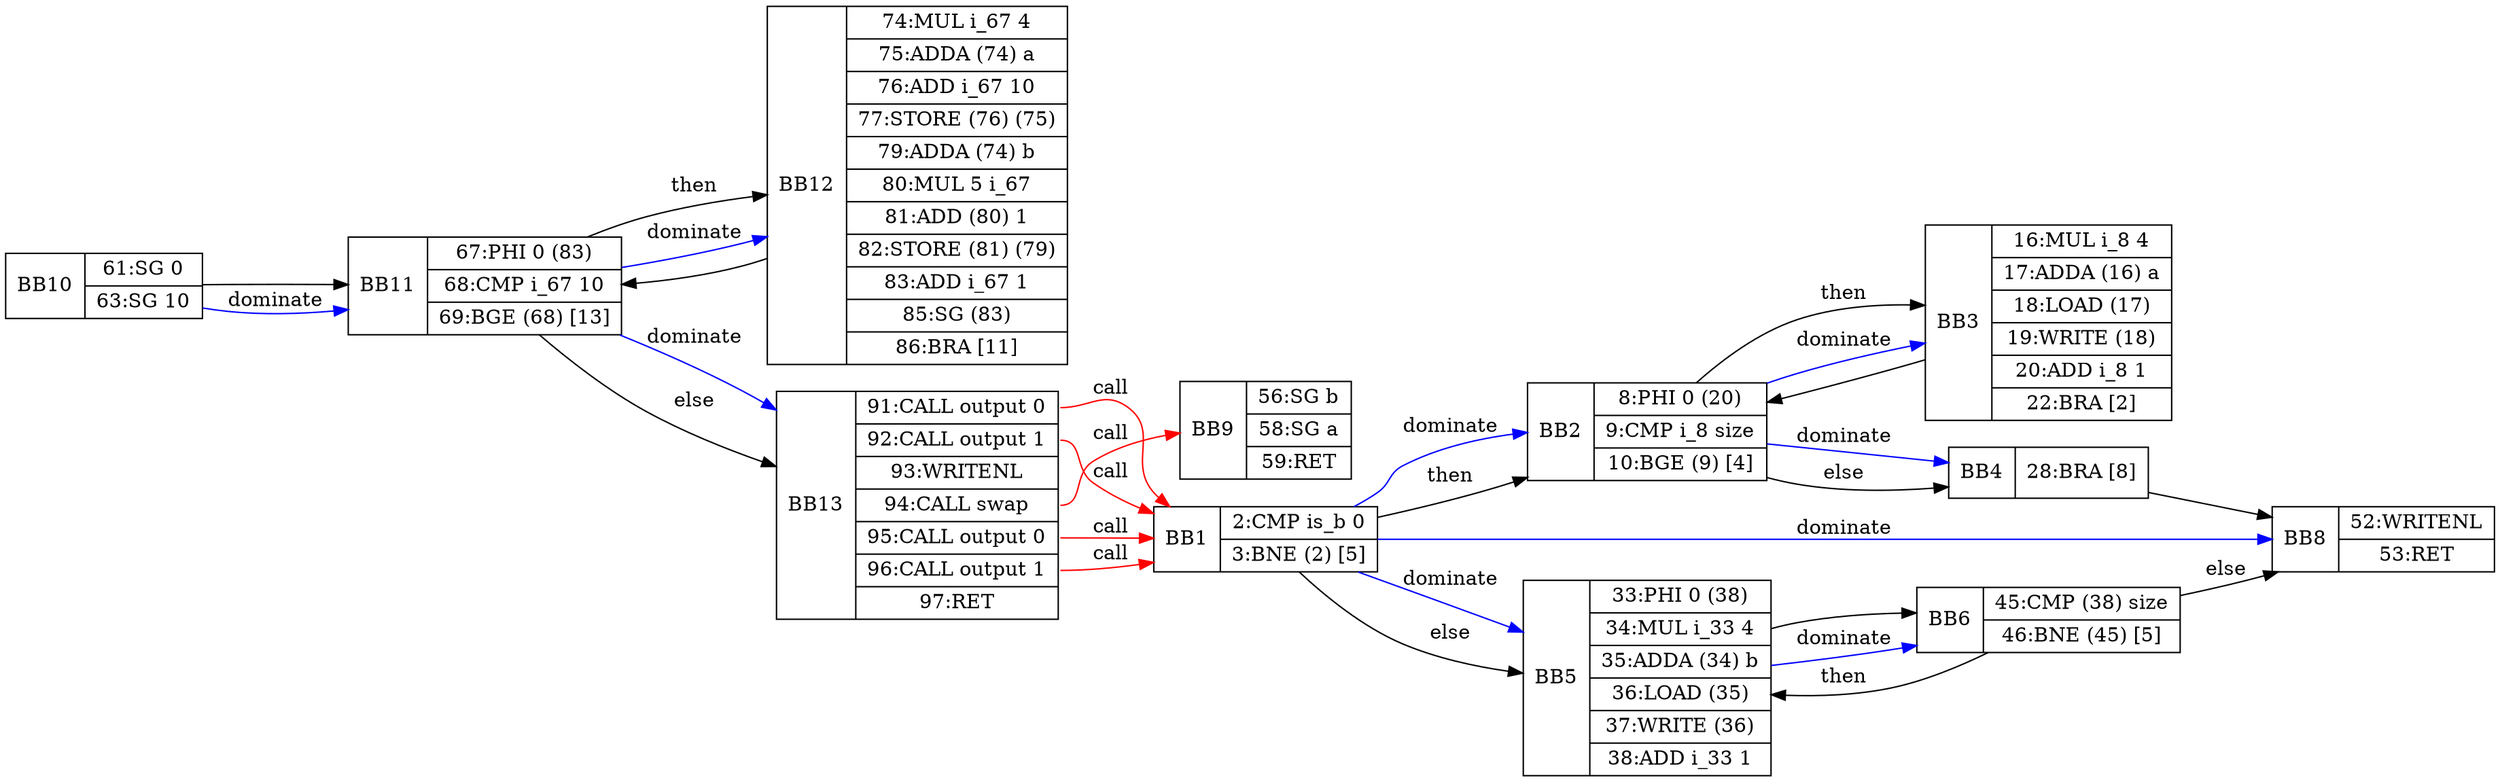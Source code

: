 digraph G {
graph [rankdir = LR];
node[shape=record];
BB10[label="{ BB10|{<61>61:SG 0 |<63>63:SG 10 }}"]

BB10-> BB11[label=""];
BB10-> BB11[label="dominate",color="blue"];

BB11[label="{ BB11|{<67>67:PHI  0 (83)|<68>68:CMP i_67 10|<69>69:BGE (68) [13]}}"]

BB11-> BB12[label="then"];
BB11-> BB13[label="else"];
BB11-> BB12[label="dominate",color="blue"];
BB11-> BB13[label="dominate",color="blue"];

BB12[label="{ BB12|{<74>74:MUL i_67 4|<75>75:ADDA (74) a|<76>76:ADD i_67 10|<77>77:STORE (76) (75)|<79>79:ADDA (74) b|<80>80:MUL 5 i_67|<81>81:ADD (80) 1|<82>82:STORE (81) (79)|<83>83:ADD i_67 1|<85>85:SG (83) |<86>86:BRA [11] }}"]

BB12-> BB11[label=""];

BB13[label="{ BB13|{<91>91:CALL output 0|<92>92:CALL output 1|<93>93:WRITENL  |<94>94:CALL swap|<95>95:CALL output 0|<96>96:CALL output 1|<97>97:RET  }}"]

BB13:91-> BB1[label="call",color="red"];
BB13:92-> BB1[label="call",color="red"];
BB13:94-> BB9[label="call",color="red"];
BB13:95-> BB1[label="call",color="red"];
BB13:96-> BB1[label="call",color="red"];

BB1[label="{ BB1|{<2>2:CMP is_b 0|<3>3:BNE (2) [5]}}"]

BB1-> BB2[label="then"];
BB1-> BB5[label="else"];
BB1-> BB2[label="dominate",color="blue"];
BB1-> BB8[label="dominate",color="blue"];
BB1-> BB5[label="dominate",color="blue"];

BB2[label="{ BB2|{<8>8:PHI  0 (20)|<9>9:CMP i_8 size|<10>10:BGE (9) [4]}}"]

BB2-> BB3[label="then"];
BB2-> BB4[label="else"];
BB2-> BB3[label="dominate",color="blue"];
BB2-> BB4[label="dominate",color="blue"];

BB3[label="{ BB3|{<16>16:MUL i_8 4|<17>17:ADDA (16) a|<18>18:LOAD (17) |<19>19:WRITE (18) |<20>20:ADD i_8 1|<22>22:BRA [2] }}"]

BB3-> BB2[label=""];

BB4[label="{ BB4|{<28>28:BRA [8] }}"]

BB4-> BB8[label=""];

BB8[label="{ BB8|{<52>52:WRITENL  |<53>53:RET  }}"]


BB5[label="{ BB5|{<33>33:PHI  0 (38)|<34>34:MUL i_33 4|<35>35:ADDA (34) b|<36>36:LOAD (35) |<37>37:WRITE (36) |<38>38:ADD i_33 1}}"]

BB5-> BB6[label=""];
BB5-> BB6[label="dominate",color="blue"];

BB6[label="{ BB6|{<45>45:CMP (38) size|<46>46:BNE (45) [5]}}"]

BB6-> BB5[label="then"];
BB6-> BB8[label="else"];

BB9[label="{ BB9|{<56>56:SG b |<58>58:SG a |<59>59:RET  }}"]


}
